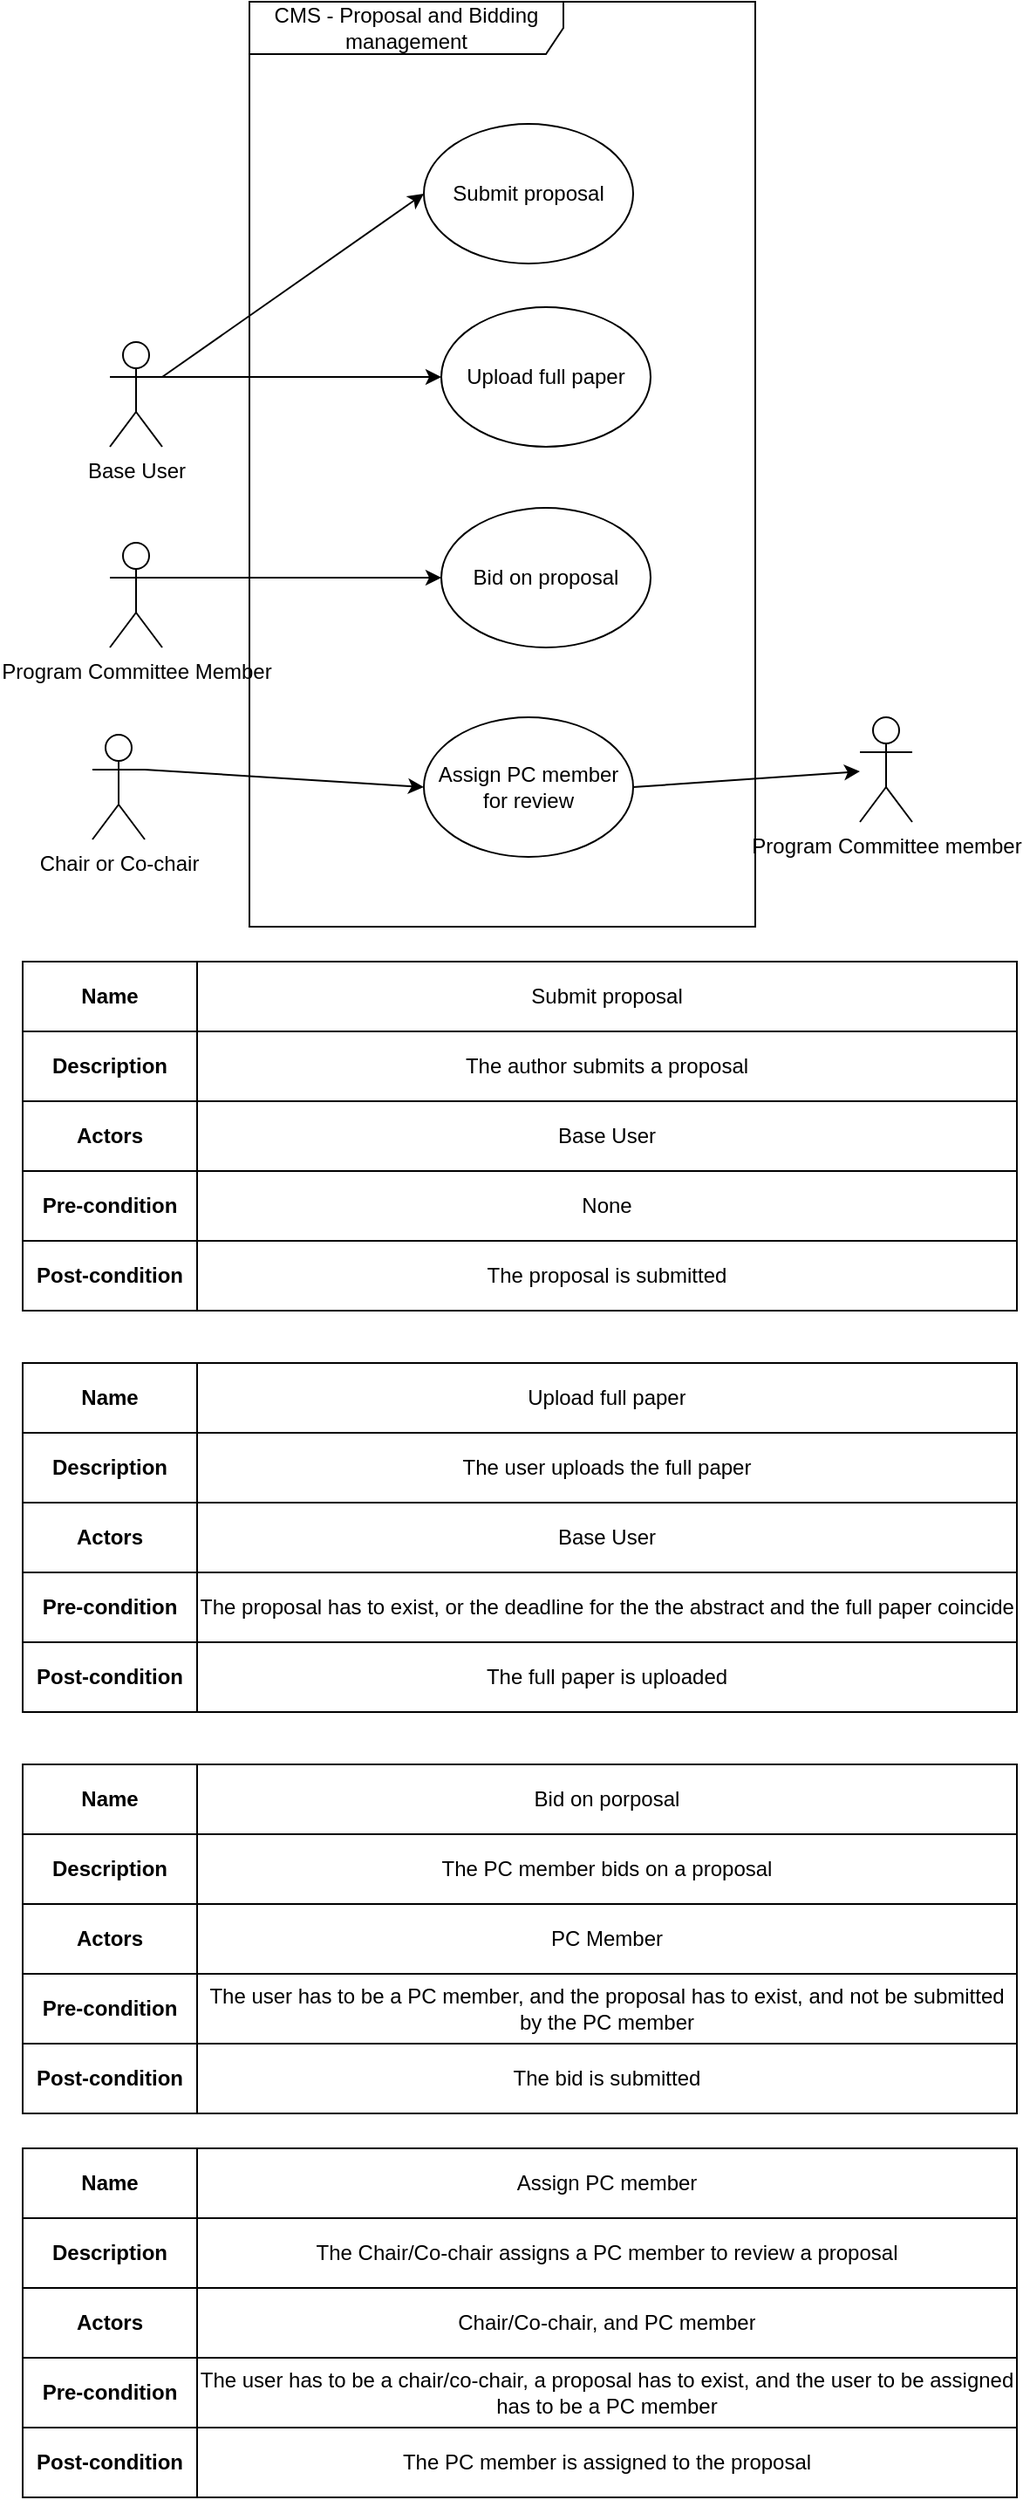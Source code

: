 <mxfile version="14.5.6" type="device"><diagram id="rK_WzPnpxl52EAD0gfHd" name="Page-1"><mxGraphModel dx="1831" dy="519" grid="1" gridSize="10" guides="1" tooltips="1" connect="1" arrows="1" fold="1" page="1" pageScale="1" pageWidth="850" pageHeight="1100" math="0" shadow="0"><root><mxCell id="0"/><mxCell id="1" parent="0"/><mxCell id="XhYzztBLKC5QGk9NXODS-1" value="&lt;div&gt;CMS - Proposal and Bidding management&lt;/div&gt;" style="shape=umlFrame;whiteSpace=wrap;html=1;width=180;height=30;" vertex="1" parent="1"><mxGeometry x="120" y="160" width="290" height="530" as="geometry"/></mxCell><mxCell id="XhYzztBLKC5QGk9NXODS-2" value="Base User" style="shape=umlActor;verticalLabelPosition=bottom;verticalAlign=top;html=1;" vertex="1" parent="1"><mxGeometry x="40" y="355" width="30" height="60" as="geometry"/></mxCell><mxCell id="XhYzztBLKC5QGk9NXODS-8" value="Program Committee Member" style="shape=umlActor;verticalLabelPosition=bottom;verticalAlign=top;html=1;" vertex="1" parent="1"><mxGeometry x="40" y="470" width="30" height="60" as="geometry"/></mxCell><mxCell id="XhYzztBLKC5QGk9NXODS-21" value="" style="endArrow=classic;html=1;exitX=1;exitY=0.333;exitDx=0;exitDy=0;exitPerimeter=0;entryX=0;entryY=0.5;entryDx=0;entryDy=0;" edge="1" parent="1" source="XhYzztBLKC5QGk9NXODS-2" target="XhYzztBLKC5QGk9NXODS-64"><mxGeometry width="50" height="50" relative="1" as="geometry"><mxPoint x="100" y="405" as="sourcePoint"/><mxPoint x="220" y="270" as="targetPoint"/></mxGeometry></mxCell><mxCell id="XhYzztBLKC5QGk9NXODS-22" value="" style="endArrow=classic;html=1;exitX=1;exitY=0.333;exitDx=0;exitDy=0;exitPerimeter=0;entryX=0;entryY=0.5;entryDx=0;entryDy=0;" edge="1" parent="1" source="XhYzztBLKC5QGk9NXODS-8" target="XhYzztBLKC5QGk9NXODS-66"><mxGeometry width="50" height="50" relative="1" as="geometry"><mxPoint x="120" y="495" as="sourcePoint"/><mxPoint x="280" y="545" as="targetPoint"/></mxGeometry></mxCell><mxCell id="XhYzztBLKC5QGk9NXODS-33" value="Chair or Co-chair" style="shape=umlActor;verticalLabelPosition=bottom;verticalAlign=top;html=1;outlineConnect=0;" vertex="1" parent="1"><mxGeometry x="30" y="580" width="30" height="60" as="geometry"/></mxCell><mxCell id="XhYzztBLKC5QGk9NXODS-36" value="" style="endArrow=classic;html=1;exitX=1;exitY=0.333;exitDx=0;exitDy=0;exitPerimeter=0;entryX=0;entryY=0.5;entryDx=0;entryDy=0;" edge="1" parent="1" source="XhYzztBLKC5QGk9NXODS-33" target="XhYzztBLKC5QGk9NXODS-67"><mxGeometry width="50" height="50" relative="1" as="geometry"><mxPoint x="140" y="785" as="sourcePoint"/><mxPoint x="280" y="545" as="targetPoint"/></mxGeometry></mxCell><mxCell id="XhYzztBLKC5QGk9NXODS-38" value="Program Committee member" style="shape=umlActor;verticalLabelPosition=bottom;verticalAlign=top;html=1;outlineConnect=0;" vertex="1" parent="1"><mxGeometry x="470" y="570" width="30" height="60" as="geometry"/></mxCell><mxCell id="XhYzztBLKC5QGk9NXODS-46" value="" style="shape=table;html=1;whiteSpace=wrap;startSize=0;container=1;collapsible=0;childLayout=tableLayout;" vertex="1" parent="1"><mxGeometry x="-10" y="710" width="570" height="200" as="geometry"/></mxCell><mxCell id="XhYzztBLKC5QGk9NXODS-47" value="" style="shape=partialRectangle;html=1;whiteSpace=wrap;collapsible=0;dropTarget=0;pointerEvents=0;fillColor=none;top=0;left=0;bottom=0;right=0;points=[[0,0.5],[1,0.5]];portConstraint=eastwest;" vertex="1" parent="XhYzztBLKC5QGk9NXODS-46"><mxGeometry width="570" height="40" as="geometry"/></mxCell><mxCell id="XhYzztBLKC5QGk9NXODS-48" value="&lt;b&gt;Name&lt;/b&gt;" style="shape=partialRectangle;html=1;whiteSpace=wrap;connectable=0;overflow=hidden;fillColor=none;top=0;left=0;bottom=0;right=0;" vertex="1" parent="XhYzztBLKC5QGk9NXODS-47"><mxGeometry width="100" height="40" as="geometry"/></mxCell><mxCell id="XhYzztBLKC5QGk9NXODS-49" value="Submit proposal" style="shape=partialRectangle;html=1;whiteSpace=wrap;connectable=0;overflow=hidden;fillColor=none;top=0;left=0;bottom=0;right=0;" vertex="1" parent="XhYzztBLKC5QGk9NXODS-47"><mxGeometry x="100" width="470" height="40" as="geometry"/></mxCell><mxCell id="XhYzztBLKC5QGk9NXODS-50" value="" style="shape=partialRectangle;html=1;whiteSpace=wrap;collapsible=0;dropTarget=0;pointerEvents=0;fillColor=none;top=0;left=0;bottom=0;right=0;points=[[0,0.5],[1,0.5]];portConstraint=eastwest;" vertex="1" parent="XhYzztBLKC5QGk9NXODS-46"><mxGeometry y="40" width="570" height="40" as="geometry"/></mxCell><mxCell id="XhYzztBLKC5QGk9NXODS-51" value="&lt;b&gt;Description&lt;/b&gt;" style="shape=partialRectangle;html=1;whiteSpace=wrap;connectable=0;overflow=hidden;fillColor=none;top=0;left=0;bottom=0;right=0;" vertex="1" parent="XhYzztBLKC5QGk9NXODS-50"><mxGeometry width="100" height="40" as="geometry"/></mxCell><mxCell id="XhYzztBLKC5QGk9NXODS-52" value="The author submits a proposal" style="shape=partialRectangle;html=1;whiteSpace=wrap;connectable=0;overflow=hidden;fillColor=none;top=0;left=0;bottom=0;right=0;" vertex="1" parent="XhYzztBLKC5QGk9NXODS-50"><mxGeometry x="100" width="470" height="40" as="geometry"/></mxCell><mxCell id="XhYzztBLKC5QGk9NXODS-53" value="" style="shape=partialRectangle;html=1;whiteSpace=wrap;collapsible=0;dropTarget=0;pointerEvents=0;fillColor=none;top=0;left=0;bottom=0;right=0;points=[[0,0.5],[1,0.5]];portConstraint=eastwest;" vertex="1" parent="XhYzztBLKC5QGk9NXODS-46"><mxGeometry y="80" width="570" height="40" as="geometry"/></mxCell><mxCell id="XhYzztBLKC5QGk9NXODS-54" value="&lt;b&gt;Actors&lt;/b&gt;" style="shape=partialRectangle;html=1;whiteSpace=wrap;connectable=0;overflow=hidden;fillColor=none;top=0;left=0;bottom=0;right=0;" vertex="1" parent="XhYzztBLKC5QGk9NXODS-53"><mxGeometry width="100" height="40" as="geometry"/></mxCell><mxCell id="XhYzztBLKC5QGk9NXODS-55" value="Base User" style="shape=partialRectangle;html=1;whiteSpace=wrap;connectable=0;overflow=hidden;fillColor=none;top=0;left=0;bottom=0;right=0;" vertex="1" parent="XhYzztBLKC5QGk9NXODS-53"><mxGeometry x="100" width="470" height="40" as="geometry"/></mxCell><mxCell id="XhYzztBLKC5QGk9NXODS-56" value="" style="shape=partialRectangle;html=1;whiteSpace=wrap;collapsible=0;dropTarget=0;pointerEvents=0;fillColor=none;top=0;left=0;bottom=0;right=0;points=[[0,0.5],[1,0.5]];portConstraint=eastwest;" vertex="1" parent="XhYzztBLKC5QGk9NXODS-46"><mxGeometry y="120" width="570" height="40" as="geometry"/></mxCell><mxCell id="XhYzztBLKC5QGk9NXODS-57" value="&lt;b&gt;Pre-condition&lt;/b&gt;" style="shape=partialRectangle;html=1;whiteSpace=wrap;connectable=0;overflow=hidden;fillColor=none;top=0;left=0;bottom=0;right=0;" vertex="1" parent="XhYzztBLKC5QGk9NXODS-56"><mxGeometry width="100" height="40" as="geometry"/></mxCell><mxCell id="XhYzztBLKC5QGk9NXODS-58" value="None" style="shape=partialRectangle;html=1;whiteSpace=wrap;connectable=0;overflow=hidden;fillColor=none;top=0;left=0;bottom=0;right=0;" vertex="1" parent="XhYzztBLKC5QGk9NXODS-56"><mxGeometry x="100" width="470" height="40" as="geometry"/></mxCell><mxCell id="XhYzztBLKC5QGk9NXODS-59" value="" style="shape=partialRectangle;html=1;whiteSpace=wrap;collapsible=0;dropTarget=0;pointerEvents=0;fillColor=none;top=0;left=0;bottom=0;right=0;points=[[0,0.5],[1,0.5]];portConstraint=eastwest;" vertex="1" parent="XhYzztBLKC5QGk9NXODS-46"><mxGeometry y="160" width="570" height="40" as="geometry"/></mxCell><mxCell id="XhYzztBLKC5QGk9NXODS-60" value="&lt;b&gt;Post-condition&lt;/b&gt;" style="shape=partialRectangle;html=1;whiteSpace=wrap;connectable=0;overflow=hidden;fillColor=none;top=0;left=0;bottom=0;right=0;" vertex="1" parent="XhYzztBLKC5QGk9NXODS-59"><mxGeometry width="100" height="40" as="geometry"/></mxCell><mxCell id="XhYzztBLKC5QGk9NXODS-61" value="The proposal is submitted" style="shape=partialRectangle;html=1;whiteSpace=wrap;connectable=0;overflow=hidden;fillColor=none;top=0;left=0;bottom=0;right=0;" vertex="1" parent="XhYzztBLKC5QGk9NXODS-59"><mxGeometry x="100" width="470" height="40" as="geometry"/></mxCell><mxCell id="XhYzztBLKC5QGk9NXODS-63" value="" style="endArrow=classic;html=1;exitX=1;exitY=0.333;exitDx=0;exitDy=0;exitPerimeter=0;entryX=0;entryY=0.5;entryDx=0;entryDy=0;" edge="1" parent="1" source="XhYzztBLKC5QGk9NXODS-2" target="XhYzztBLKC5QGk9NXODS-65"><mxGeometry width="50" height="50" relative="1" as="geometry"><mxPoint x="90" y="415" as="sourcePoint"/><mxPoint x="200" y="385" as="targetPoint"/></mxGeometry></mxCell><mxCell id="XhYzztBLKC5QGk9NXODS-64" value="Submit proposal" style="ellipse;whiteSpace=wrap;html=1;" vertex="1" parent="1"><mxGeometry x="220" y="230" width="120" height="80" as="geometry"/></mxCell><mxCell id="XhYzztBLKC5QGk9NXODS-65" value="Upload full paper" style="ellipse;whiteSpace=wrap;html=1;" vertex="1" parent="1"><mxGeometry x="230" y="335" width="120" height="80" as="geometry"/></mxCell><mxCell id="XhYzztBLKC5QGk9NXODS-66" value="Bid on proposal" style="ellipse;whiteSpace=wrap;html=1;" vertex="1" parent="1"><mxGeometry x="230" y="450" width="120" height="80" as="geometry"/></mxCell><mxCell id="XhYzztBLKC5QGk9NXODS-67" value="Assign PC member for review" style="ellipse;whiteSpace=wrap;html=1;" vertex="1" parent="1"><mxGeometry x="220" y="570" width="120" height="80" as="geometry"/></mxCell><mxCell id="XhYzztBLKC5QGk9NXODS-68" value="" style="endArrow=classic;html=1;exitX=1;exitY=0.5;exitDx=0;exitDy=0;" edge="1" parent="1" source="XhYzztBLKC5QGk9NXODS-67" target="XhYzztBLKC5QGk9NXODS-38"><mxGeometry width="50" height="50" relative="1" as="geometry"><mxPoint x="350" y="640" as="sourcePoint"/><mxPoint x="510" y="650" as="targetPoint"/></mxGeometry></mxCell><mxCell id="XhYzztBLKC5QGk9NXODS-70" value="" style="shape=table;html=1;whiteSpace=wrap;startSize=0;container=1;collapsible=0;childLayout=tableLayout;" vertex="1" parent="1"><mxGeometry x="-10" y="940" width="570" height="200" as="geometry"/></mxCell><mxCell id="XhYzztBLKC5QGk9NXODS-71" value="" style="shape=partialRectangle;html=1;whiteSpace=wrap;collapsible=0;dropTarget=0;pointerEvents=0;fillColor=none;top=0;left=0;bottom=0;right=0;points=[[0,0.5],[1,0.5]];portConstraint=eastwest;" vertex="1" parent="XhYzztBLKC5QGk9NXODS-70"><mxGeometry width="570" height="40" as="geometry"/></mxCell><mxCell id="XhYzztBLKC5QGk9NXODS-72" value="&lt;b&gt;Name&lt;/b&gt;" style="shape=partialRectangle;html=1;whiteSpace=wrap;connectable=0;overflow=hidden;fillColor=none;top=0;left=0;bottom=0;right=0;" vertex="1" parent="XhYzztBLKC5QGk9NXODS-71"><mxGeometry width="100" height="40" as="geometry"/></mxCell><mxCell id="XhYzztBLKC5QGk9NXODS-73" value="Upload full paper" style="shape=partialRectangle;html=1;whiteSpace=wrap;connectable=0;overflow=hidden;fillColor=none;top=0;left=0;bottom=0;right=0;" vertex="1" parent="XhYzztBLKC5QGk9NXODS-71"><mxGeometry x="100" width="470" height="40" as="geometry"/></mxCell><mxCell id="XhYzztBLKC5QGk9NXODS-74" value="" style="shape=partialRectangle;html=1;whiteSpace=wrap;collapsible=0;dropTarget=0;pointerEvents=0;fillColor=none;top=0;left=0;bottom=0;right=0;points=[[0,0.5],[1,0.5]];portConstraint=eastwest;" vertex="1" parent="XhYzztBLKC5QGk9NXODS-70"><mxGeometry y="40" width="570" height="40" as="geometry"/></mxCell><mxCell id="XhYzztBLKC5QGk9NXODS-75" value="&lt;b&gt;Description&lt;/b&gt;" style="shape=partialRectangle;html=1;whiteSpace=wrap;connectable=0;overflow=hidden;fillColor=none;top=0;left=0;bottom=0;right=0;" vertex="1" parent="XhYzztBLKC5QGk9NXODS-74"><mxGeometry width="100" height="40" as="geometry"/></mxCell><mxCell id="XhYzztBLKC5QGk9NXODS-76" value="The user uploads the full paper" style="shape=partialRectangle;html=1;whiteSpace=wrap;connectable=0;overflow=hidden;fillColor=none;top=0;left=0;bottom=0;right=0;" vertex="1" parent="XhYzztBLKC5QGk9NXODS-74"><mxGeometry x="100" width="470" height="40" as="geometry"/></mxCell><mxCell id="XhYzztBLKC5QGk9NXODS-77" value="" style="shape=partialRectangle;html=1;whiteSpace=wrap;collapsible=0;dropTarget=0;pointerEvents=0;fillColor=none;top=0;left=0;bottom=0;right=0;points=[[0,0.5],[1,0.5]];portConstraint=eastwest;" vertex="1" parent="XhYzztBLKC5QGk9NXODS-70"><mxGeometry y="80" width="570" height="40" as="geometry"/></mxCell><mxCell id="XhYzztBLKC5QGk9NXODS-78" value="&lt;b&gt;Actors&lt;/b&gt;" style="shape=partialRectangle;html=1;whiteSpace=wrap;connectable=0;overflow=hidden;fillColor=none;top=0;left=0;bottom=0;right=0;" vertex="1" parent="XhYzztBLKC5QGk9NXODS-77"><mxGeometry width="100" height="40" as="geometry"/></mxCell><mxCell id="XhYzztBLKC5QGk9NXODS-79" value="Base User" style="shape=partialRectangle;html=1;whiteSpace=wrap;connectable=0;overflow=hidden;fillColor=none;top=0;left=0;bottom=0;right=0;" vertex="1" parent="XhYzztBLKC5QGk9NXODS-77"><mxGeometry x="100" width="470" height="40" as="geometry"/></mxCell><mxCell id="XhYzztBLKC5QGk9NXODS-80" value="" style="shape=partialRectangle;html=1;whiteSpace=wrap;collapsible=0;dropTarget=0;pointerEvents=0;fillColor=none;top=0;left=0;bottom=0;right=0;points=[[0,0.5],[1,0.5]];portConstraint=eastwest;" vertex="1" parent="XhYzztBLKC5QGk9NXODS-70"><mxGeometry y="120" width="570" height="40" as="geometry"/></mxCell><mxCell id="XhYzztBLKC5QGk9NXODS-81" value="&lt;b&gt;Pre-condition&lt;/b&gt;" style="shape=partialRectangle;html=1;whiteSpace=wrap;connectable=0;overflow=hidden;fillColor=none;top=0;left=0;bottom=0;right=0;" vertex="1" parent="XhYzztBLKC5QGk9NXODS-80"><mxGeometry width="100" height="40" as="geometry"/></mxCell><mxCell id="XhYzztBLKC5QGk9NXODS-82" value="The proposal has to exist, or the deadline for the the abstract and the full paper coincide" style="shape=partialRectangle;html=1;whiteSpace=wrap;connectable=0;overflow=hidden;fillColor=none;top=0;left=0;bottom=0;right=0;" vertex="1" parent="XhYzztBLKC5QGk9NXODS-80"><mxGeometry x="100" width="470" height="40" as="geometry"/></mxCell><mxCell id="XhYzztBLKC5QGk9NXODS-83" value="" style="shape=partialRectangle;html=1;whiteSpace=wrap;collapsible=0;dropTarget=0;pointerEvents=0;fillColor=none;top=0;left=0;bottom=0;right=0;points=[[0,0.5],[1,0.5]];portConstraint=eastwest;" vertex="1" parent="XhYzztBLKC5QGk9NXODS-70"><mxGeometry y="160" width="570" height="40" as="geometry"/></mxCell><mxCell id="XhYzztBLKC5QGk9NXODS-84" value="&lt;b&gt;Post-condition&lt;/b&gt;" style="shape=partialRectangle;html=1;whiteSpace=wrap;connectable=0;overflow=hidden;fillColor=none;top=0;left=0;bottom=0;right=0;" vertex="1" parent="XhYzztBLKC5QGk9NXODS-83"><mxGeometry width="100" height="40" as="geometry"/></mxCell><mxCell id="XhYzztBLKC5QGk9NXODS-85" value="The full paper is uploaded" style="shape=partialRectangle;html=1;whiteSpace=wrap;connectable=0;overflow=hidden;fillColor=none;top=0;left=0;bottom=0;right=0;" vertex="1" parent="XhYzztBLKC5QGk9NXODS-83"><mxGeometry x="100" width="470" height="40" as="geometry"/></mxCell><mxCell id="XhYzztBLKC5QGk9NXODS-86" value="" style="shape=table;html=1;whiteSpace=wrap;startSize=0;container=1;collapsible=0;childLayout=tableLayout;" vertex="1" parent="1"><mxGeometry x="-10" y="1170" width="570" height="200" as="geometry"/></mxCell><mxCell id="XhYzztBLKC5QGk9NXODS-87" value="" style="shape=partialRectangle;html=1;whiteSpace=wrap;collapsible=0;dropTarget=0;pointerEvents=0;fillColor=none;top=0;left=0;bottom=0;right=0;points=[[0,0.5],[1,0.5]];portConstraint=eastwest;" vertex="1" parent="XhYzztBLKC5QGk9NXODS-86"><mxGeometry width="570" height="40" as="geometry"/></mxCell><mxCell id="XhYzztBLKC5QGk9NXODS-88" value="&lt;b&gt;Name&lt;/b&gt;" style="shape=partialRectangle;html=1;whiteSpace=wrap;connectable=0;overflow=hidden;fillColor=none;top=0;left=0;bottom=0;right=0;" vertex="1" parent="XhYzztBLKC5QGk9NXODS-87"><mxGeometry width="100" height="40" as="geometry"/></mxCell><mxCell id="XhYzztBLKC5QGk9NXODS-89" value="Bid on porposal" style="shape=partialRectangle;html=1;whiteSpace=wrap;connectable=0;overflow=hidden;fillColor=none;top=0;left=0;bottom=0;right=0;" vertex="1" parent="XhYzztBLKC5QGk9NXODS-87"><mxGeometry x="100" width="470" height="40" as="geometry"/></mxCell><mxCell id="XhYzztBLKC5QGk9NXODS-90" value="" style="shape=partialRectangle;html=1;whiteSpace=wrap;collapsible=0;dropTarget=0;pointerEvents=0;fillColor=none;top=0;left=0;bottom=0;right=0;points=[[0,0.5],[1,0.5]];portConstraint=eastwest;" vertex="1" parent="XhYzztBLKC5QGk9NXODS-86"><mxGeometry y="40" width="570" height="40" as="geometry"/></mxCell><mxCell id="XhYzztBLKC5QGk9NXODS-91" value="&lt;b&gt;Description&lt;/b&gt;" style="shape=partialRectangle;html=1;whiteSpace=wrap;connectable=0;overflow=hidden;fillColor=none;top=0;left=0;bottom=0;right=0;" vertex="1" parent="XhYzztBLKC5QGk9NXODS-90"><mxGeometry width="100" height="40" as="geometry"/></mxCell><mxCell id="XhYzztBLKC5QGk9NXODS-92" value="The PC member bids on a proposal" style="shape=partialRectangle;html=1;whiteSpace=wrap;connectable=0;overflow=hidden;fillColor=none;top=0;left=0;bottom=0;right=0;" vertex="1" parent="XhYzztBLKC5QGk9NXODS-90"><mxGeometry x="100" width="470" height="40" as="geometry"/></mxCell><mxCell id="XhYzztBLKC5QGk9NXODS-93" value="" style="shape=partialRectangle;html=1;whiteSpace=wrap;collapsible=0;dropTarget=0;pointerEvents=0;fillColor=none;top=0;left=0;bottom=0;right=0;points=[[0,0.5],[1,0.5]];portConstraint=eastwest;" vertex="1" parent="XhYzztBLKC5QGk9NXODS-86"><mxGeometry y="80" width="570" height="40" as="geometry"/></mxCell><mxCell id="XhYzztBLKC5QGk9NXODS-94" value="&lt;b&gt;Actors&lt;/b&gt;" style="shape=partialRectangle;html=1;whiteSpace=wrap;connectable=0;overflow=hidden;fillColor=none;top=0;left=0;bottom=0;right=0;" vertex="1" parent="XhYzztBLKC5QGk9NXODS-93"><mxGeometry width="100" height="40" as="geometry"/></mxCell><mxCell id="XhYzztBLKC5QGk9NXODS-95" value="PC Member" style="shape=partialRectangle;html=1;whiteSpace=wrap;connectable=0;overflow=hidden;fillColor=none;top=0;left=0;bottom=0;right=0;" vertex="1" parent="XhYzztBLKC5QGk9NXODS-93"><mxGeometry x="100" width="470" height="40" as="geometry"/></mxCell><mxCell id="XhYzztBLKC5QGk9NXODS-96" value="" style="shape=partialRectangle;html=1;whiteSpace=wrap;collapsible=0;dropTarget=0;pointerEvents=0;fillColor=none;top=0;left=0;bottom=0;right=0;points=[[0,0.5],[1,0.5]];portConstraint=eastwest;" vertex="1" parent="XhYzztBLKC5QGk9NXODS-86"><mxGeometry y="120" width="570" height="40" as="geometry"/></mxCell><mxCell id="XhYzztBLKC5QGk9NXODS-97" value="&lt;b&gt;Pre-condition&lt;/b&gt;" style="shape=partialRectangle;html=1;whiteSpace=wrap;connectable=0;overflow=hidden;fillColor=none;top=0;left=0;bottom=0;right=0;" vertex="1" parent="XhYzztBLKC5QGk9NXODS-96"><mxGeometry width="100" height="40" as="geometry"/></mxCell><mxCell id="XhYzztBLKC5QGk9NXODS-98" value="The user has to be a PC member, and the proposal has to exist, and not be submitted by the PC member" style="shape=partialRectangle;html=1;whiteSpace=wrap;connectable=0;overflow=hidden;fillColor=none;top=0;left=0;bottom=0;right=0;" vertex="1" parent="XhYzztBLKC5QGk9NXODS-96"><mxGeometry x="100" width="470" height="40" as="geometry"/></mxCell><mxCell id="XhYzztBLKC5QGk9NXODS-99" value="" style="shape=partialRectangle;html=1;whiteSpace=wrap;collapsible=0;dropTarget=0;pointerEvents=0;fillColor=none;top=0;left=0;bottom=0;right=0;points=[[0,0.5],[1,0.5]];portConstraint=eastwest;" vertex="1" parent="XhYzztBLKC5QGk9NXODS-86"><mxGeometry y="160" width="570" height="40" as="geometry"/></mxCell><mxCell id="XhYzztBLKC5QGk9NXODS-100" value="&lt;b&gt;Post-condition&lt;/b&gt;" style="shape=partialRectangle;html=1;whiteSpace=wrap;connectable=0;overflow=hidden;fillColor=none;top=0;left=0;bottom=0;right=0;" vertex="1" parent="XhYzztBLKC5QGk9NXODS-99"><mxGeometry width="100" height="40" as="geometry"/></mxCell><mxCell id="XhYzztBLKC5QGk9NXODS-101" value="The bid is submitted" style="shape=partialRectangle;html=1;whiteSpace=wrap;connectable=0;overflow=hidden;fillColor=none;top=0;left=0;bottom=0;right=0;" vertex="1" parent="XhYzztBLKC5QGk9NXODS-99"><mxGeometry x="100" width="470" height="40" as="geometry"/></mxCell><mxCell id="XhYzztBLKC5QGk9NXODS-102" value="" style="shape=table;html=1;whiteSpace=wrap;startSize=0;container=1;collapsible=0;childLayout=tableLayout;" vertex="1" parent="1"><mxGeometry x="-10" y="1390" width="570" height="200" as="geometry"/></mxCell><mxCell id="XhYzztBLKC5QGk9NXODS-103" value="" style="shape=partialRectangle;html=1;whiteSpace=wrap;collapsible=0;dropTarget=0;pointerEvents=0;fillColor=none;top=0;left=0;bottom=0;right=0;points=[[0,0.5],[1,0.5]];portConstraint=eastwest;" vertex="1" parent="XhYzztBLKC5QGk9NXODS-102"><mxGeometry width="570" height="40" as="geometry"/></mxCell><mxCell id="XhYzztBLKC5QGk9NXODS-104" value="&lt;b&gt;Name&lt;/b&gt;" style="shape=partialRectangle;html=1;whiteSpace=wrap;connectable=0;overflow=hidden;fillColor=none;top=0;left=0;bottom=0;right=0;" vertex="1" parent="XhYzztBLKC5QGk9NXODS-103"><mxGeometry width="100" height="40" as="geometry"/></mxCell><mxCell id="XhYzztBLKC5QGk9NXODS-105" value="Assign PC member" style="shape=partialRectangle;html=1;whiteSpace=wrap;connectable=0;overflow=hidden;fillColor=none;top=0;left=0;bottom=0;right=0;" vertex="1" parent="XhYzztBLKC5QGk9NXODS-103"><mxGeometry x="100" width="470" height="40" as="geometry"/></mxCell><mxCell id="XhYzztBLKC5QGk9NXODS-106" value="" style="shape=partialRectangle;html=1;whiteSpace=wrap;collapsible=0;dropTarget=0;pointerEvents=0;fillColor=none;top=0;left=0;bottom=0;right=0;points=[[0,0.5],[1,0.5]];portConstraint=eastwest;" vertex="1" parent="XhYzztBLKC5QGk9NXODS-102"><mxGeometry y="40" width="570" height="40" as="geometry"/></mxCell><mxCell id="XhYzztBLKC5QGk9NXODS-107" value="&lt;b&gt;Description&lt;/b&gt;" style="shape=partialRectangle;html=1;whiteSpace=wrap;connectable=0;overflow=hidden;fillColor=none;top=0;left=0;bottom=0;right=0;" vertex="1" parent="XhYzztBLKC5QGk9NXODS-106"><mxGeometry width="100" height="40" as="geometry"/></mxCell><mxCell id="XhYzztBLKC5QGk9NXODS-108" value="The Chair/Co-chair assigns a PC member to review a proposal" style="shape=partialRectangle;html=1;whiteSpace=wrap;connectable=0;overflow=hidden;fillColor=none;top=0;left=0;bottom=0;right=0;" vertex="1" parent="XhYzztBLKC5QGk9NXODS-106"><mxGeometry x="100" width="470" height="40" as="geometry"/></mxCell><mxCell id="XhYzztBLKC5QGk9NXODS-109" value="" style="shape=partialRectangle;html=1;whiteSpace=wrap;collapsible=0;dropTarget=0;pointerEvents=0;fillColor=none;top=0;left=0;bottom=0;right=0;points=[[0,0.5],[1,0.5]];portConstraint=eastwest;" vertex="1" parent="XhYzztBLKC5QGk9NXODS-102"><mxGeometry y="80" width="570" height="40" as="geometry"/></mxCell><mxCell id="XhYzztBLKC5QGk9NXODS-110" value="&lt;b&gt;Actors&lt;/b&gt;" style="shape=partialRectangle;html=1;whiteSpace=wrap;connectable=0;overflow=hidden;fillColor=none;top=0;left=0;bottom=0;right=0;" vertex="1" parent="XhYzztBLKC5QGk9NXODS-109"><mxGeometry width="100" height="40" as="geometry"/></mxCell><mxCell id="XhYzztBLKC5QGk9NXODS-111" value="Chair/Co-chair, and PC member" style="shape=partialRectangle;html=1;whiteSpace=wrap;connectable=0;overflow=hidden;fillColor=none;top=0;left=0;bottom=0;right=0;" vertex="1" parent="XhYzztBLKC5QGk9NXODS-109"><mxGeometry x="100" width="470" height="40" as="geometry"/></mxCell><mxCell id="XhYzztBLKC5QGk9NXODS-112" value="" style="shape=partialRectangle;html=1;whiteSpace=wrap;collapsible=0;dropTarget=0;pointerEvents=0;fillColor=none;top=0;left=0;bottom=0;right=0;points=[[0,0.5],[1,0.5]];portConstraint=eastwest;" vertex="1" parent="XhYzztBLKC5QGk9NXODS-102"><mxGeometry y="120" width="570" height="40" as="geometry"/></mxCell><mxCell id="XhYzztBLKC5QGk9NXODS-113" value="&lt;b&gt;Pre-condition&lt;/b&gt;" style="shape=partialRectangle;html=1;whiteSpace=wrap;connectable=0;overflow=hidden;fillColor=none;top=0;left=0;bottom=0;right=0;" vertex="1" parent="XhYzztBLKC5QGk9NXODS-112"><mxGeometry width="100" height="40" as="geometry"/></mxCell><mxCell id="XhYzztBLKC5QGk9NXODS-114" value="The user has to be a chair/co-chair, a proposal has to exist, and the user to be assigned has to be a PC member" style="shape=partialRectangle;html=1;whiteSpace=wrap;connectable=0;overflow=hidden;fillColor=none;top=0;left=0;bottom=0;right=0;" vertex="1" parent="XhYzztBLKC5QGk9NXODS-112"><mxGeometry x="100" width="470" height="40" as="geometry"/></mxCell><mxCell id="XhYzztBLKC5QGk9NXODS-115" value="" style="shape=partialRectangle;html=1;whiteSpace=wrap;collapsible=0;dropTarget=0;pointerEvents=0;fillColor=none;top=0;left=0;bottom=0;right=0;points=[[0,0.5],[1,0.5]];portConstraint=eastwest;" vertex="1" parent="XhYzztBLKC5QGk9NXODS-102"><mxGeometry y="160" width="570" height="40" as="geometry"/></mxCell><mxCell id="XhYzztBLKC5QGk9NXODS-116" value="&lt;b&gt;Post-condition&lt;/b&gt;" style="shape=partialRectangle;html=1;whiteSpace=wrap;connectable=0;overflow=hidden;fillColor=none;top=0;left=0;bottom=0;right=0;" vertex="1" parent="XhYzztBLKC5QGk9NXODS-115"><mxGeometry width="100" height="40" as="geometry"/></mxCell><mxCell id="XhYzztBLKC5QGk9NXODS-117" value="The PC member is assigned to the proposal" style="shape=partialRectangle;html=1;whiteSpace=wrap;connectable=0;overflow=hidden;fillColor=none;top=0;left=0;bottom=0;right=0;" vertex="1" parent="XhYzztBLKC5QGk9NXODS-115"><mxGeometry x="100" width="470" height="40" as="geometry"/></mxCell></root></mxGraphModel></diagram></mxfile>
